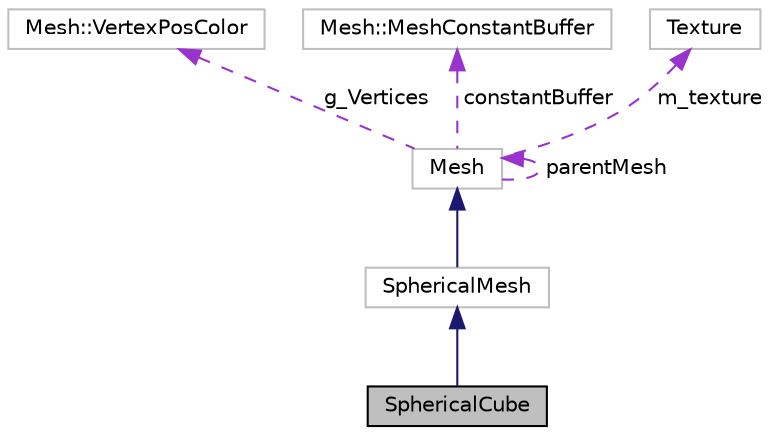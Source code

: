 digraph "SphericalCube"
{
 // LATEX_PDF_SIZE
  edge [fontname="Helvetica",fontsize="10",labelfontname="Helvetica",labelfontsize="10"];
  node [fontname="Helvetica",fontsize="10",shape=record];
  Node1 [label="SphericalCube",height=0.2,width=0.4,color="black", fillcolor="grey75", style="filled", fontcolor="black",tooltip=" "];
  Node2 -> Node1 [dir="back",color="midnightblue",fontsize="10",style="solid",fontname="Helvetica"];
  Node2 [label="SphericalMesh",height=0.2,width=0.4,color="grey75", fillcolor="white", style="filled",URL="$class_spherical_mesh.html",tooltip=" "];
  Node3 -> Node2 [dir="back",color="midnightblue",fontsize="10",style="solid",fontname="Helvetica"];
  Node3 [label="Mesh",height=0.2,width=0.4,color="grey75", fillcolor="white", style="filled",URL="$class_mesh.html",tooltip=" "];
  Node4 -> Node3 [dir="back",color="darkorchid3",fontsize="10",style="dashed",label=" g_Vertices" ,fontname="Helvetica"];
  Node4 [label="Mesh::VertexPosColor",height=0.2,width=0.4,color="grey75", fillcolor="white", style="filled",URL="$struct_mesh_1_1_vertex_pos_color.html",tooltip=" "];
  Node3 -> Node3 [dir="back",color="darkorchid3",fontsize="10",style="dashed",label=" parentMesh" ,fontname="Helvetica"];
  Node5 -> Node3 [dir="back",color="darkorchid3",fontsize="10",style="dashed",label=" constantBuffer" ,fontname="Helvetica"];
  Node5 [label="Mesh::MeshConstantBuffer",height=0.2,width=0.4,color="grey75", fillcolor="white", style="filled",URL="$struct_mesh_1_1_mesh_constant_buffer.html",tooltip=" "];
  Node6 -> Node3 [dir="back",color="darkorchid3",fontsize="10",style="dashed",label=" m_texture" ,fontname="Helvetica"];
  Node6 [label="Texture",height=0.2,width=0.4,color="grey75", fillcolor="white", style="filled",URL="$class_texture.html",tooltip=" "];
}
